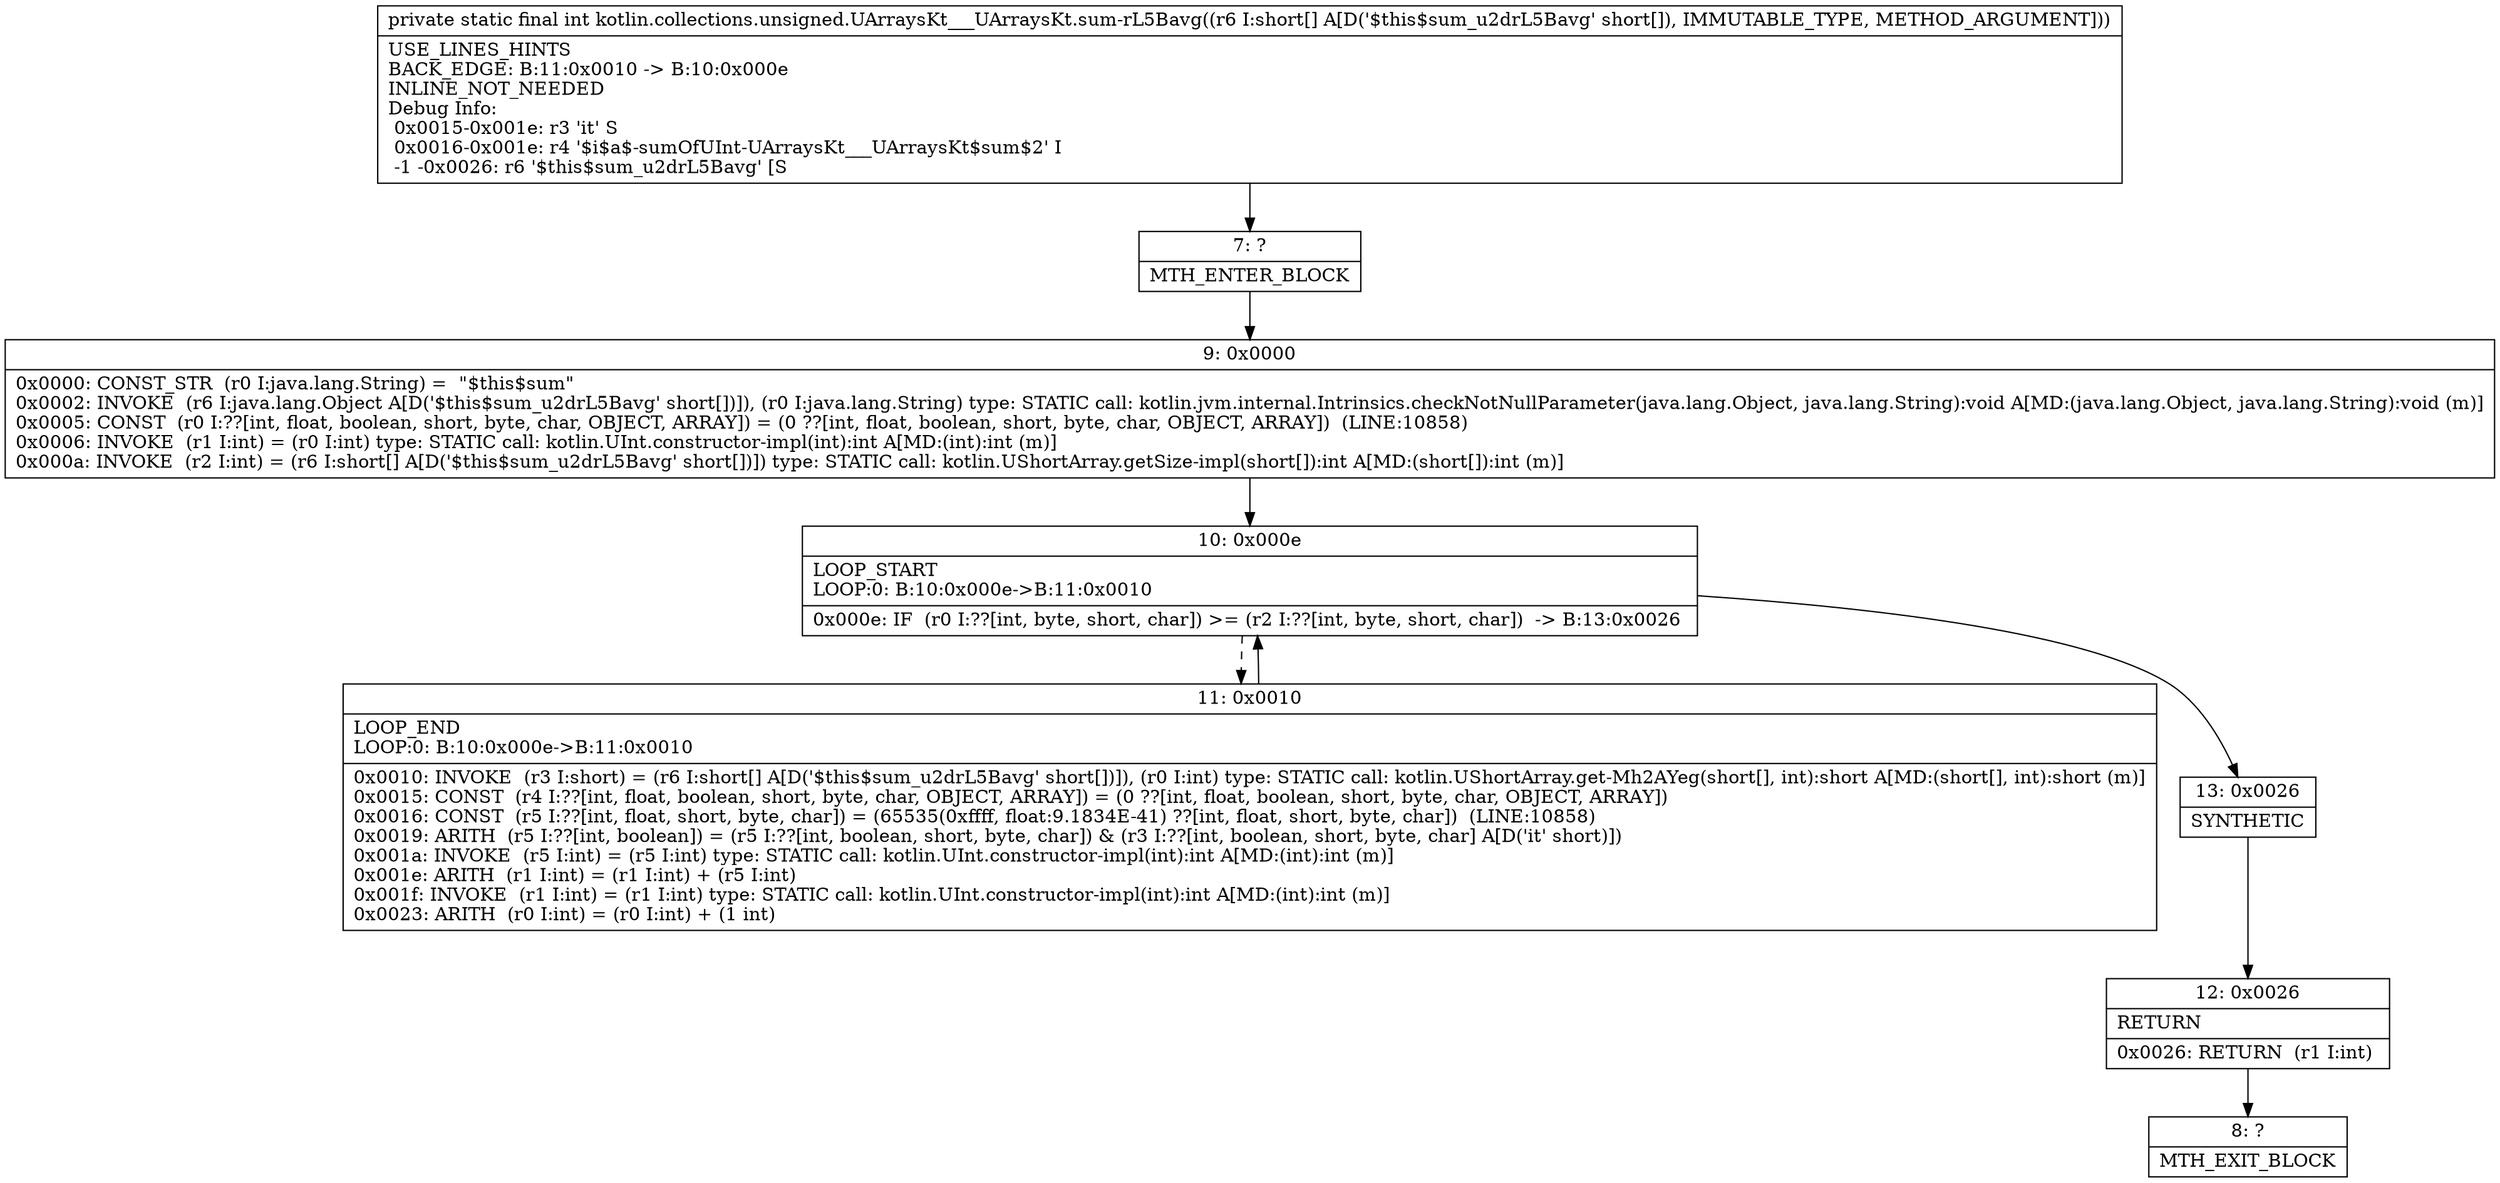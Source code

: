 digraph "CFG forkotlin.collections.unsigned.UArraysKt___UArraysKt.sum\-rL5Bavg([S)I" {
Node_7 [shape=record,label="{7\:\ ?|MTH_ENTER_BLOCK\l}"];
Node_9 [shape=record,label="{9\:\ 0x0000|0x0000: CONST_STR  (r0 I:java.lang.String) =  \"$this$sum\" \l0x0002: INVOKE  (r6 I:java.lang.Object A[D('$this$sum_u2drL5Bavg' short[])]), (r0 I:java.lang.String) type: STATIC call: kotlin.jvm.internal.Intrinsics.checkNotNullParameter(java.lang.Object, java.lang.String):void A[MD:(java.lang.Object, java.lang.String):void (m)]\l0x0005: CONST  (r0 I:??[int, float, boolean, short, byte, char, OBJECT, ARRAY]) = (0 ??[int, float, boolean, short, byte, char, OBJECT, ARRAY])  (LINE:10858)\l0x0006: INVOKE  (r1 I:int) = (r0 I:int) type: STATIC call: kotlin.UInt.constructor\-impl(int):int A[MD:(int):int (m)]\l0x000a: INVOKE  (r2 I:int) = (r6 I:short[] A[D('$this$sum_u2drL5Bavg' short[])]) type: STATIC call: kotlin.UShortArray.getSize\-impl(short[]):int A[MD:(short[]):int (m)]\l}"];
Node_10 [shape=record,label="{10\:\ 0x000e|LOOP_START\lLOOP:0: B:10:0x000e\-\>B:11:0x0010\l|0x000e: IF  (r0 I:??[int, byte, short, char]) \>= (r2 I:??[int, byte, short, char])  \-\> B:13:0x0026 \l}"];
Node_11 [shape=record,label="{11\:\ 0x0010|LOOP_END\lLOOP:0: B:10:0x000e\-\>B:11:0x0010\l|0x0010: INVOKE  (r3 I:short) = (r6 I:short[] A[D('$this$sum_u2drL5Bavg' short[])]), (r0 I:int) type: STATIC call: kotlin.UShortArray.get\-Mh2AYeg(short[], int):short A[MD:(short[], int):short (m)]\l0x0015: CONST  (r4 I:??[int, float, boolean, short, byte, char, OBJECT, ARRAY]) = (0 ??[int, float, boolean, short, byte, char, OBJECT, ARRAY]) \l0x0016: CONST  (r5 I:??[int, float, short, byte, char]) = (65535(0xffff, float:9.1834E\-41) ??[int, float, short, byte, char])  (LINE:10858)\l0x0019: ARITH  (r5 I:??[int, boolean]) = (r5 I:??[int, boolean, short, byte, char]) & (r3 I:??[int, boolean, short, byte, char] A[D('it' short)]) \l0x001a: INVOKE  (r5 I:int) = (r5 I:int) type: STATIC call: kotlin.UInt.constructor\-impl(int):int A[MD:(int):int (m)]\l0x001e: ARITH  (r1 I:int) = (r1 I:int) + (r5 I:int) \l0x001f: INVOKE  (r1 I:int) = (r1 I:int) type: STATIC call: kotlin.UInt.constructor\-impl(int):int A[MD:(int):int (m)]\l0x0023: ARITH  (r0 I:int) = (r0 I:int) + (1 int) \l}"];
Node_13 [shape=record,label="{13\:\ 0x0026|SYNTHETIC\l}"];
Node_12 [shape=record,label="{12\:\ 0x0026|RETURN\l|0x0026: RETURN  (r1 I:int) \l}"];
Node_8 [shape=record,label="{8\:\ ?|MTH_EXIT_BLOCK\l}"];
MethodNode[shape=record,label="{private static final int kotlin.collections.unsigned.UArraysKt___UArraysKt.sum\-rL5Bavg((r6 I:short[] A[D('$this$sum_u2drL5Bavg' short[]), IMMUTABLE_TYPE, METHOD_ARGUMENT]))  | USE_LINES_HINTS\lBACK_EDGE: B:11:0x0010 \-\> B:10:0x000e\lINLINE_NOT_NEEDED\lDebug Info:\l  0x0015\-0x001e: r3 'it' S\l  0x0016\-0x001e: r4 '$i$a$\-sumOfUInt\-UArraysKt___UArraysKt$sum$2' I\l  \-1 \-0x0026: r6 '$this$sum_u2drL5Bavg' [S\l}"];
MethodNode -> Node_7;Node_7 -> Node_9;
Node_9 -> Node_10;
Node_10 -> Node_11[style=dashed];
Node_10 -> Node_13;
Node_11 -> Node_10;
Node_13 -> Node_12;
Node_12 -> Node_8;
}

